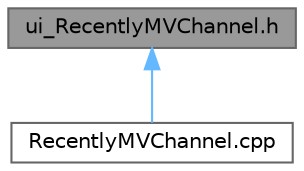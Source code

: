 digraph "ui_RecentlyMVChannel.h"
{
 // LATEX_PDF_SIZE
  bgcolor="transparent";
  edge [fontname=Helvetica,fontsize=10,labelfontname=Helvetica,labelfontsize=10];
  node [fontname=Helvetica,fontsize=10,shape=box,height=0.2,width=0.4];
  Node1 [id="Node000001",label="ui_RecentlyMVChannel.h",height=0.2,width=0.4,color="gray40", fillcolor="grey60", style="filled", fontcolor="black",tooltip=" "];
  Node1 -> Node2 [id="edge1_Node000001_Node000002",dir="back",color="steelblue1",style="solid",tooltip=" "];
  Node2 [id="Node000002",label="RecentlyMVChannel.cpp",height=0.2,width=0.4,color="grey40", fillcolor="white", style="filled",URL="$_recently_m_v_channel_8cpp.html",tooltip="实现 RecentlyMVChannel 类，管理最近MV频道界面"];
}
